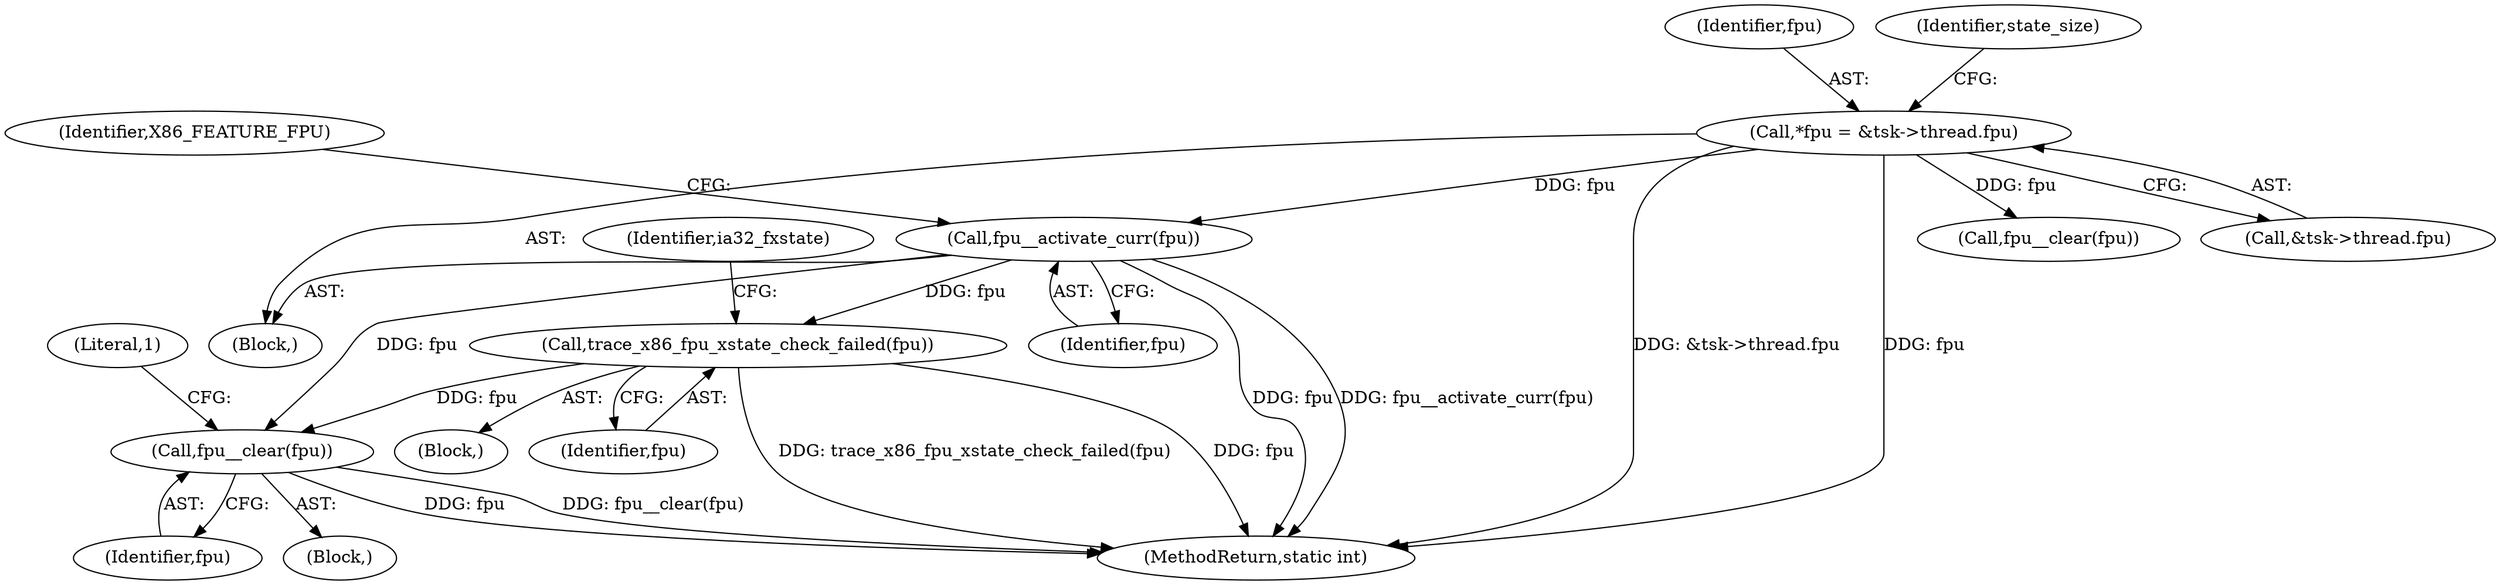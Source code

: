 digraph "0_linux_814fb7bb7db5433757d76f4c4502c96fc53b0b5e_0@pointer" {
"1000313" [label="(Call,fpu__clear(fpu))"];
"1000165" [label="(Call,fpu__activate_curr(fpu))"];
"1000121" [label="(Call,*fpu = &tsk->thread.fpu)"];
"1000201" [label="(Call,trace_x86_fpu_xstate_check_failed(fpu))"];
"1000317" [label="(Literal,1)"];
"1000166" [label="(Identifier,fpu)"];
"1000122" [label="(Identifier,fpu)"];
"1000313" [label="(Call,fpu__clear(fpu))"];
"1000201" [label="(Call,trace_x86_fpu_xstate_check_failed(fpu))"];
"1000131" [label="(Identifier,state_size)"];
"1000312" [label="(Block,)"];
"1000193" [label="(Block,)"];
"1000121" [label="(Call,*fpu = &tsk->thread.fpu)"];
"1000152" [label="(Call,fpu__clear(fpu))"];
"1000109" [label="(Block,)"];
"1000216" [label="(Identifier,ia32_fxstate)"];
"1000170" [label="(Identifier,X86_FEATURE_FPU)"];
"1000165" [label="(Call,fpu__activate_curr(fpu))"];
"1000123" [label="(Call,&tsk->thread.fpu)"];
"1000314" [label="(Identifier,fpu)"];
"1000320" [label="(MethodReturn,static int)"];
"1000202" [label="(Identifier,fpu)"];
"1000313" -> "1000312"  [label="AST: "];
"1000313" -> "1000314"  [label="CFG: "];
"1000314" -> "1000313"  [label="AST: "];
"1000317" -> "1000313"  [label="CFG: "];
"1000313" -> "1000320"  [label="DDG: fpu__clear(fpu)"];
"1000313" -> "1000320"  [label="DDG: fpu"];
"1000165" -> "1000313"  [label="DDG: fpu"];
"1000201" -> "1000313"  [label="DDG: fpu"];
"1000165" -> "1000109"  [label="AST: "];
"1000165" -> "1000166"  [label="CFG: "];
"1000166" -> "1000165"  [label="AST: "];
"1000170" -> "1000165"  [label="CFG: "];
"1000165" -> "1000320"  [label="DDG: fpu"];
"1000165" -> "1000320"  [label="DDG: fpu__activate_curr(fpu)"];
"1000121" -> "1000165"  [label="DDG: fpu"];
"1000165" -> "1000201"  [label="DDG: fpu"];
"1000121" -> "1000109"  [label="AST: "];
"1000121" -> "1000123"  [label="CFG: "];
"1000122" -> "1000121"  [label="AST: "];
"1000123" -> "1000121"  [label="AST: "];
"1000131" -> "1000121"  [label="CFG: "];
"1000121" -> "1000320"  [label="DDG: &tsk->thread.fpu"];
"1000121" -> "1000320"  [label="DDG: fpu"];
"1000121" -> "1000152"  [label="DDG: fpu"];
"1000201" -> "1000193"  [label="AST: "];
"1000201" -> "1000202"  [label="CFG: "];
"1000202" -> "1000201"  [label="AST: "];
"1000216" -> "1000201"  [label="CFG: "];
"1000201" -> "1000320"  [label="DDG: trace_x86_fpu_xstate_check_failed(fpu)"];
"1000201" -> "1000320"  [label="DDG: fpu"];
}
